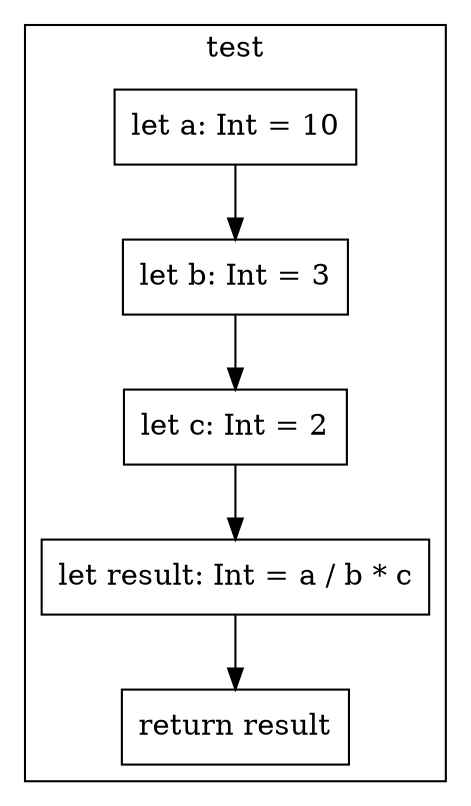 digraph "div-before-mul-1" {
    node [shape=box];
    subgraph "cluster_test" {
        label="test";
        "test_141" [label="let a: Int = 10"];
        "test_142" [label="let b: Int = 3"];
        "test_144" [label="let c: Int = 2"];
        "test_146" [label="let result: Int = a / b * c"];
        "test_148" [label="return result"];
        "test_141" -> "test_142";
        "test_142" -> "test_144";
        "test_144" -> "test_146";
        "test_146" -> "test_148";
    }
}
